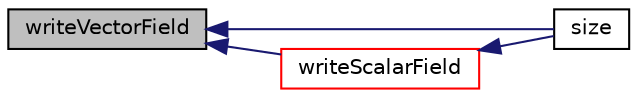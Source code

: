 digraph "writeVectorField"
{
  bgcolor="transparent";
  edge [fontname="Helvetica",fontsize="10",labelfontname="Helvetica",labelfontsize="10"];
  node [fontname="Helvetica",fontsize="10",shape=record];
  rankdir="LR";
  Node167 [label="writeVectorField",height=0.2,width=0.4,color="black", fillcolor="grey75", style="filled", fontcolor="black"];
  Node167 -> Node168 [dir="back",color="midnightblue",fontsize="10",style="solid",fontname="Helvetica"];
  Node168 [label="size",height=0.2,width=0.4,color="black",URL="$a22061.html#a9facbf0a118d395c89884e45a5ca4e4b",tooltip="Number of parts. "];
  Node167 -> Node169 [dir="back",color="midnightblue",fontsize="10",style="solid",fontname="Helvetica"];
  Node169 [label="writeScalarField",height=0.2,width=0.4,color="red",URL="$a22061.html#a855e84777c1504ddcf452ad01b3a0076",tooltip="Write (volume) scalar field. "];
  Node169 -> Node168 [dir="back",color="midnightblue",fontsize="10",style="solid",fontname="Helvetica"];
}
